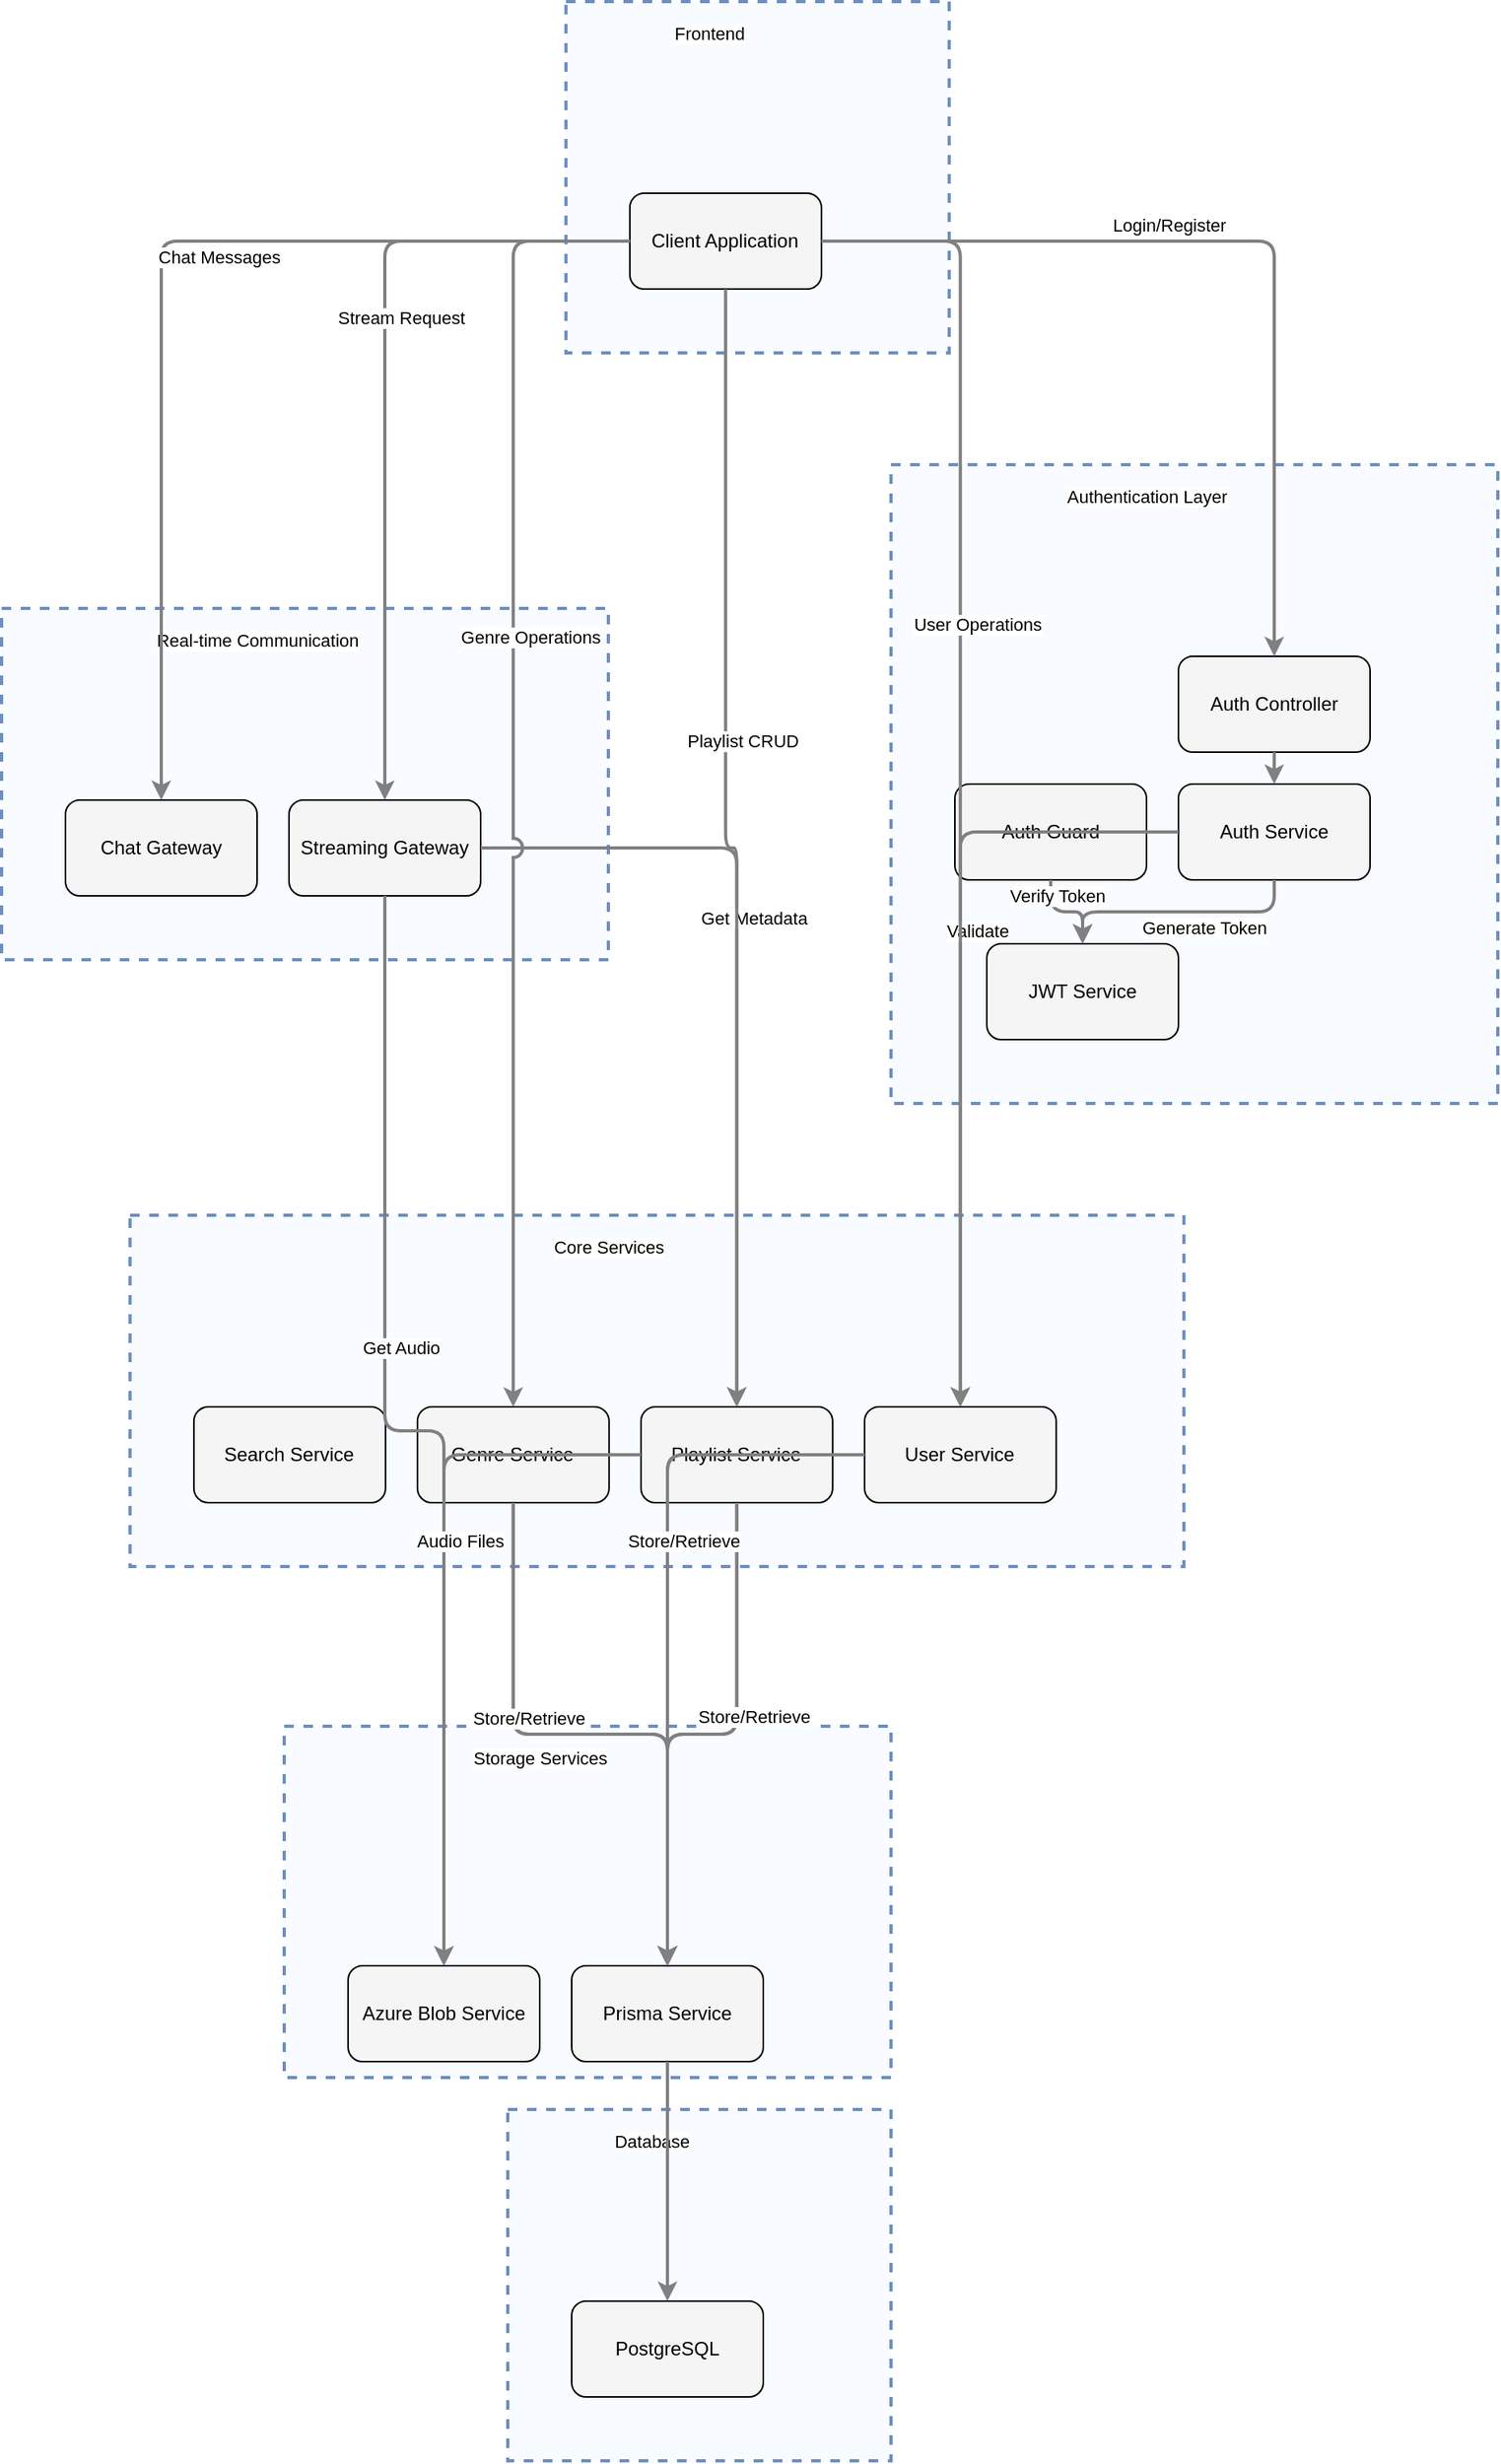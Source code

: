 <?xml version="1.0" encoding="UTF-8"?>
      <mxfile version="14.6.5" type="device">
        <diagram id="codeviz-diagram" name="System Diagram">
          <mxGraphModel dx="1000" dy="1000" grid="1" gridSize="10" guides="1" tooltips="1" connect="1" arrows="1" fold="1" page="1" pageScale="1" pageWidth="1169" pageHeight="827" math="0" shadow="0">
            <root>
              <mxCell id="0"/>
              <mxCell id="1" parent="0"/>
              <mxCell id="Database" value="" style="html=1;whiteSpace=wrap;container=1;fillColor=#dae8fc;strokeColor=#6c8ebf;dashed=1;fillOpacity=20;strokeWidth=2;containerType=none;recursiveResize=0;movable=1;resizable=1;autosize=0;dropTarget=0" vertex="1" parent="1">
                <mxGeometry x="373" y="1342" width="240" height="220" as="geometry"/>
              </mxCell>
              <mxCell id="Database_label" value="Database" style="edgeLabel;html=1;align=center;verticalAlign=middle;resizable=0;labelBackgroundColor=white;spacing=5" vertex="1" parent="1">
                <mxGeometry x="381" y="1350" width="164" height="24" as="geometry"/>
              </mxCell>
<mxCell id="subGraph4" value="" style="html=1;whiteSpace=wrap;container=1;fillColor=#dae8fc;strokeColor=#6c8ebf;dashed=1;fillOpacity=20;strokeWidth=2;containerType=none;recursiveResize=0;movable=1;resizable=1;autosize=0;dropTarget=0" vertex="1" parent="1">
                <mxGeometry x="233" y="1102" width="380" height="220" as="geometry"/>
              </mxCell>
              <mxCell id="subGraph4_label" value="Storage Services" style="edgeLabel;html=1;align=center;verticalAlign=middle;resizable=0;labelBackgroundColor=white;spacing=5" vertex="1" parent="1">
                <mxGeometry x="241" y="1110" width="304" height="24" as="geometry"/>
              </mxCell>
<mxCell id="subGraph3" value="" style="html=1;whiteSpace=wrap;container=1;fillColor=#dae8fc;strokeColor=#6c8ebf;dashed=1;fillOpacity=20;strokeWidth=2;containerType=none;recursiveResize=0;movable=1;resizable=1;autosize=0;dropTarget=0" vertex="1" parent="1">
                <mxGeometry x="56" y="402" width="380" height="220" as="geometry"/>
              </mxCell>
              <mxCell id="subGraph3_label" value="Real-time Communication" style="edgeLabel;html=1;align=center;verticalAlign=middle;resizable=0;labelBackgroundColor=white;spacing=5" vertex="1" parent="1">
                <mxGeometry x="64" y="410" width="304" height="24" as="geometry"/>
              </mxCell>
<mxCell id="subGraph2" value="" style="html=1;whiteSpace=wrap;container=1;fillColor=#dae8fc;strokeColor=#6c8ebf;dashed=1;fillOpacity=20;strokeWidth=2;containerType=none;recursiveResize=0;movable=1;resizable=1;autosize=0;dropTarget=0" vertex="1" parent="1">
                <mxGeometry x="136.429" y="782" width="660" height="220" as="geometry"/>
              </mxCell>
              <mxCell id="subGraph2_label" value="Core Services" style="edgeLabel;html=1;align=center;verticalAlign=middle;resizable=0;labelBackgroundColor=white;spacing=5" vertex="1" parent="1">
                <mxGeometry x="144.429" y="790" width="584" height="24" as="geometry"/>
              </mxCell>
<mxCell id="subGraph1" value="" style="html=1;whiteSpace=wrap;container=1;fillColor=#dae8fc;strokeColor=#6c8ebf;dashed=1;fillOpacity=20;strokeWidth=2;containerType=none;recursiveResize=0;movable=1;resizable=1;autosize=0;dropTarget=0" vertex="1" parent="1">
                <mxGeometry x="613" y="312" width="380" height="400" as="geometry"/>
              </mxCell>
              <mxCell id="subGraph1_label" value="Authentication Layer" style="edgeLabel;html=1;align=center;verticalAlign=middle;resizable=0;labelBackgroundColor=white;spacing=5" vertex="1" parent="1">
                <mxGeometry x="621" y="320" width="304" height="24" as="geometry"/>
              </mxCell>
<mxCell id="Frontend" value="" style="html=1;whiteSpace=wrap;container=1;fillColor=#dae8fc;strokeColor=#6c8ebf;dashed=1;fillOpacity=20;strokeWidth=2;containerType=none;recursiveResize=0;movable=1;resizable=1;autosize=0;dropTarget=0" vertex="1" parent="1">
                <mxGeometry x="409.429" y="22" width="240" height="220" as="geometry"/>
              </mxCell>
              <mxCell id="Frontend_label" value="Frontend" style="edgeLabel;html=1;align=center;verticalAlign=middle;resizable=0;labelBackgroundColor=white;spacing=5" vertex="1" parent="1">
                <mxGeometry x="417.429" y="30" width="164" height="24" as="geometry"/>
              </mxCell>
              <mxCell id="Client" value="Client Application" style="rounded=1;whiteSpace=wrap;html=1;fillColor=#f5f5f5" vertex="1" parent="Frontend">
                    <mxGeometry x="40" y="120" width="120" height="60" as="geometry"/>
                  </mxCell>
<mxCell id="AuthController" value="Auth Controller" style="rounded=1;whiteSpace=wrap;html=1;fillColor=#f5f5f5" vertex="1" parent="subGraph1">
                    <mxGeometry x="180" y="120" width="120" height="60" as="geometry"/>
                  </mxCell>
<mxCell id="AuthService" value="Auth Service" style="rounded=1;whiteSpace=wrap;html=1;fillColor=#f5f5f5" vertex="1" parent="subGraph1">
                    <mxGeometry x="180" y="200" width="120" height="60" as="geometry"/>
                  </mxCell>
<mxCell id="AuthGuard" value="Auth Guard" style="rounded=1;whiteSpace=wrap;html=1;fillColor=#f5f5f5" vertex="1" parent="subGraph1">
                    <mxGeometry x="40" y="200" width="120" height="60" as="geometry"/>
                  </mxCell>
<mxCell id="JWT" value="JWT Service" style="rounded=1;whiteSpace=wrap;html=1;fillColor=#f5f5f5" vertex="1" parent="subGraph1">
                    <mxGeometry x="60" y="300" width="120" height="60" as="geometry"/>
                  </mxCell>
<mxCell id="UserService" value="User Service" style="rounded=1;whiteSpace=wrap;html=1;fillColor=#f5f5f5" vertex="1" parent="subGraph2">
                    <mxGeometry x="460" y="120" width="120" height="60" as="geometry"/>
                  </mxCell>
<mxCell id="PlaylistService" value="Playlist Service" style="rounded=1;whiteSpace=wrap;html=1;fillColor=#f5f5f5" vertex="1" parent="subGraph2">
                    <mxGeometry x="320" y="120" width="120" height="60" as="geometry"/>
                  </mxCell>
<mxCell id="GenreService" value="Genre Service" style="rounded=1;whiteSpace=wrap;html=1;fillColor=#f5f5f5" vertex="1" parent="subGraph2">
                    <mxGeometry x="180" y="120" width="120" height="60" as="geometry"/>
                  </mxCell>
<mxCell id="SearchService" value="Search Service" style="rounded=1;whiteSpace=wrap;html=1;fillColor=#f5f5f5" vertex="1" parent="subGraph2">
                    <mxGeometry x="40" y="120" width="120" height="60" as="geometry"/>
                  </mxCell>
<mxCell id="StreamingGateway" value="Streaming Gateway" style="rounded=1;whiteSpace=wrap;html=1;fillColor=#f5f5f5" vertex="1" parent="subGraph3">
                    <mxGeometry x="180" y="120" width="120" height="60" as="geometry"/>
                  </mxCell>
<mxCell id="ChatGateway" value="Chat Gateway" style="rounded=1;whiteSpace=wrap;html=1;fillColor=#f5f5f5" vertex="1" parent="subGraph3">
                    <mxGeometry x="40" y="120" width="120" height="60" as="geometry"/>
                  </mxCell>
<mxCell id="AzureBlob" value="Azure Blob Service" style="rounded=1;whiteSpace=wrap;html=1;fillColor=#f5f5f5" vertex="1" parent="subGraph4">
                    <mxGeometry x="40" y="150" width="120" height="60" as="geometry"/>
                  </mxCell>
<mxCell id="PrismaService" value="Prisma Service" style="rounded=1;whiteSpace=wrap;html=1;fillColor=#f5f5f5" vertex="1" parent="subGraph4">
                    <mxGeometry x="180" y="150" width="120" height="60" as="geometry"/>
                  </mxCell>
<mxCell id="PostgreSQL" value="PostgreSQL" style="rounded=1;whiteSpace=wrap;html=1;fillColor=#f5f5f5" vertex="1" parent="Database">
                    <mxGeometry x="40" y="120" width="120" height="60" as="geometry"/>
                  </mxCell>
              <mxCell id="edge-L_Client_AuthController_0" style="edgeStyle=orthogonalEdgeStyle;rounded=1;orthogonalLoop=1;jettySize=auto;html=1;strokeColor=#808080;strokeWidth=2;jumpStyle=arc;jumpSize=10;spacing=15;labelBackgroundColor=white;labelBorderColor=none" edge="1" parent="1" source="Client" target="AuthController">
                  <mxGeometry relative="1" as="geometry"/>
                </mxCell>
                <mxCell id="edge-L_Client_AuthController_0_label" value="Login/Register" style="edgeLabel;html=1;align=center;verticalAlign=middle;resizable=0;points=[];" vertex="1" connectable="0" parent="edge-L_Client_AuthController_0">
                  <mxGeometry x="-0.2" y="10" relative="1" as="geometry">
                    <mxPoint as="offset"/>
                  </mxGeometry>
                </mxCell>
<mxCell id="edge-L_AuthController_AuthService_1" style="edgeStyle=orthogonalEdgeStyle;rounded=1;orthogonalLoop=1;jettySize=auto;html=1;strokeColor=#808080;strokeWidth=2;jumpStyle=arc;jumpSize=10;spacing=15;labelBackgroundColor=white;labelBorderColor=none" edge="1" parent="1" source="AuthController" target="AuthService">
                  <mxGeometry relative="1" as="geometry"/>
                </mxCell>
<mxCell id="edge-L_AuthService_UserService_2" style="edgeStyle=orthogonalEdgeStyle;rounded=1;orthogonalLoop=1;jettySize=auto;html=1;strokeColor=#808080;strokeWidth=2;jumpStyle=arc;jumpSize=10;spacing=15;labelBackgroundColor=white;labelBorderColor=none" edge="1" parent="1" source="AuthService" target="UserService">
                  <mxGeometry relative="1" as="geometry"/>
                </mxCell>
                <mxCell id="edge-L_AuthService_UserService_2_label" value="Validate" style="edgeLabel;html=1;align=center;verticalAlign=middle;resizable=0;points=[];" vertex="1" connectable="0" parent="edge-L_AuthService_UserService_2">
                  <mxGeometry x="-0.2" y="10" relative="1" as="geometry">
                    <mxPoint as="offset"/>
                  </mxGeometry>
                </mxCell>
<mxCell id="edge-L_AuthService_JWT_3" style="edgeStyle=orthogonalEdgeStyle;rounded=1;orthogonalLoop=1;jettySize=auto;html=1;strokeColor=#808080;strokeWidth=2;jumpStyle=arc;jumpSize=10;spacing=15;labelBackgroundColor=white;labelBorderColor=none" edge="1" parent="1" source="AuthService" target="JWT">
                  <mxGeometry relative="1" as="geometry"/>
                </mxCell>
                <mxCell id="edge-L_AuthService_JWT_3_label" value="Generate Token" style="edgeLabel;html=1;align=center;verticalAlign=middle;resizable=0;points=[];" vertex="1" connectable="0" parent="edge-L_AuthService_JWT_3">
                  <mxGeometry x="-0.2" y="10" relative="1" as="geometry">
                    <mxPoint as="offset"/>
                  </mxGeometry>
                </mxCell>
<mxCell id="edge-L_AuthGuard_JWT_4" style="edgeStyle=orthogonalEdgeStyle;rounded=1;orthogonalLoop=1;jettySize=auto;html=1;strokeColor=#808080;strokeWidth=2;jumpStyle=arc;jumpSize=10;spacing=15;labelBackgroundColor=white;labelBorderColor=none" edge="1" parent="1" source="AuthGuard" target="JWT">
                  <mxGeometry relative="1" as="geometry"/>
                </mxCell>
                <mxCell id="edge-L_AuthGuard_JWT_4_label" value="Verify Token" style="edgeLabel;html=1;align=center;verticalAlign=middle;resizable=0;points=[];" vertex="1" connectable="0" parent="edge-L_AuthGuard_JWT_4">
                  <mxGeometry x="-0.2" y="10" relative="1" as="geometry">
                    <mxPoint as="offset"/>
                  </mxGeometry>
                </mxCell>
<mxCell id="edge-L_UserService_PrismaService_5" style="edgeStyle=orthogonalEdgeStyle;rounded=1;orthogonalLoop=1;jettySize=auto;html=1;strokeColor=#808080;strokeWidth=2;jumpStyle=arc;jumpSize=10;spacing=15;labelBackgroundColor=white;labelBorderColor=none" edge="1" parent="1" source="UserService" target="PrismaService">
                  <mxGeometry relative="1" as="geometry"/>
                </mxCell>
<mxCell id="edge-L_PlaylistService_PrismaService_6" style="edgeStyle=orthogonalEdgeStyle;rounded=1;orthogonalLoop=1;jettySize=auto;html=1;strokeColor=#808080;strokeWidth=2;jumpStyle=arc;jumpSize=10;spacing=15;labelBackgroundColor=white;labelBorderColor=none" edge="1" parent="1" source="PlaylistService" target="PrismaService">
                  <mxGeometry relative="1" as="geometry"/>
                </mxCell>
<mxCell id="edge-L_GenreService_PrismaService_7" style="edgeStyle=orthogonalEdgeStyle;rounded=1;orthogonalLoop=1;jettySize=auto;html=1;strokeColor=#808080;strokeWidth=2;jumpStyle=arc;jumpSize=10;spacing=15;labelBackgroundColor=white;labelBorderColor=none" edge="1" parent="1" source="GenreService" target="PrismaService">
                  <mxGeometry relative="1" as="geometry"/>
                </mxCell>
<mxCell id="edge-L_PrismaService_PostgreSQL_8" style="edgeStyle=orthogonalEdgeStyle;rounded=1;orthogonalLoop=1;jettySize=auto;html=1;strokeColor=#808080;strokeWidth=2;jumpStyle=arc;jumpSize=10;spacing=15;labelBackgroundColor=white;labelBorderColor=none" edge="1" parent="1" source="PrismaService" target="PostgreSQL">
                  <mxGeometry relative="1" as="geometry"/>
                </mxCell>
<mxCell id="edge-L_Client_StreamingGateway_9" style="edgeStyle=orthogonalEdgeStyle;rounded=1;orthogonalLoop=1;jettySize=auto;html=1;strokeColor=#808080;strokeWidth=2;jumpStyle=arc;jumpSize=10;spacing=15;labelBackgroundColor=white;labelBorderColor=none" edge="1" parent="1" source="Client" target="StreamingGateway">
                  <mxGeometry relative="1" as="geometry"/>
                </mxCell>
                <mxCell id="edge-L_Client_StreamingGateway_9_label" value="Stream Request" style="edgeLabel;html=1;align=center;verticalAlign=middle;resizable=0;points=[];" vertex="1" connectable="0" parent="edge-L_Client_StreamingGateway_9">
                  <mxGeometry x="-0.2" y="10" relative="1" as="geometry">
                    <mxPoint as="offset"/>
                  </mxGeometry>
                </mxCell>
<mxCell id="edge-L_StreamingGateway_AzureBlob_10" style="edgeStyle=orthogonalEdgeStyle;rounded=1;orthogonalLoop=1;jettySize=auto;html=1;strokeColor=#808080;strokeWidth=2;jumpStyle=arc;jumpSize=10;spacing=15;labelBackgroundColor=white;labelBorderColor=none" edge="1" parent="1" source="StreamingGateway" target="AzureBlob">
                  <mxGeometry relative="1" as="geometry"/>
                </mxCell>
                <mxCell id="edge-L_StreamingGateway_AzureBlob_10_label" value="Get Audio" style="edgeLabel;html=1;align=center;verticalAlign=middle;resizable=0;points=[];" vertex="1" connectable="0" parent="edge-L_StreamingGateway_AzureBlob_10">
                  <mxGeometry x="-0.2" y="10" relative="1" as="geometry">
                    <mxPoint as="offset"/>
                  </mxGeometry>
                </mxCell>
<mxCell id="edge-L_StreamingGateway_PlaylistService_11" style="edgeStyle=orthogonalEdgeStyle;rounded=1;orthogonalLoop=1;jettySize=auto;html=1;strokeColor=#808080;strokeWidth=2;jumpStyle=arc;jumpSize=10;spacing=15;labelBackgroundColor=white;labelBorderColor=none" edge="1" parent="1" source="StreamingGateway" target="PlaylistService">
                  <mxGeometry relative="1" as="geometry"/>
                </mxCell>
                <mxCell id="edge-L_StreamingGateway_PlaylistService_11_label" value="Get Metadata" style="edgeLabel;html=1;align=center;verticalAlign=middle;resizable=0;points=[];" vertex="1" connectable="0" parent="edge-L_StreamingGateway_PlaylistService_11">
                  <mxGeometry x="-0.2" y="10" relative="1" as="geometry">
                    <mxPoint as="offset"/>
                  </mxGeometry>
                </mxCell>
<mxCell id="edge-L_Client_ChatGateway_12" style="edgeStyle=orthogonalEdgeStyle;rounded=1;orthogonalLoop=1;jettySize=auto;html=1;strokeColor=#808080;strokeWidth=2;jumpStyle=arc;jumpSize=10;spacing=15;labelBackgroundColor=white;labelBorderColor=none" edge="1" parent="1" source="Client" target="ChatGateway">
                  <mxGeometry relative="1" as="geometry"/>
                </mxCell>
                <mxCell id="edge-L_Client_ChatGateway_12_label" value="Chat Messages" style="edgeLabel;html=1;align=center;verticalAlign=middle;resizable=0;points=[];" vertex="1" connectable="0" parent="edge-L_Client_ChatGateway_12">
                  <mxGeometry x="-0.2" y="10" relative="1" as="geometry">
                    <mxPoint as="offset"/>
                  </mxGeometry>
                </mxCell>
<mxCell id="edge-L_Client_PlaylistService_13" style="edgeStyle=orthogonalEdgeStyle;rounded=1;orthogonalLoop=1;jettySize=auto;html=1;strokeColor=#808080;strokeWidth=2;jumpStyle=arc;jumpSize=10;spacing=15;labelBackgroundColor=white;labelBorderColor=none" edge="1" parent="1" source="Client" target="PlaylistService">
                  <mxGeometry relative="1" as="geometry"/>
                </mxCell>
                <mxCell id="edge-L_Client_PlaylistService_13_label" value="Playlist CRUD" style="edgeLabel;html=1;align=center;verticalAlign=middle;resizable=0;points=[];" vertex="1" connectable="0" parent="edge-L_Client_PlaylistService_13">
                  <mxGeometry x="-0.2" y="10" relative="1" as="geometry">
                    <mxPoint as="offset"/>
                  </mxGeometry>
                </mxCell>
<mxCell id="edge-L_PlaylistService_PrismaService_14" style="edgeStyle=orthogonalEdgeStyle;rounded=1;orthogonalLoop=1;jettySize=auto;html=1;strokeColor=#808080;strokeWidth=2;jumpStyle=arc;jumpSize=10;spacing=15;labelBackgroundColor=white;labelBorderColor=none" edge="1" parent="1" source="PlaylistService" target="PrismaService">
                  <mxGeometry relative="1" as="geometry"/>
                </mxCell>
                <mxCell id="edge-L_PlaylistService_PrismaService_14_label" value="Store/Retrieve" style="edgeLabel;html=1;align=center;verticalAlign=middle;resizable=0;points=[];" vertex="1" connectable="0" parent="edge-L_PlaylistService_PrismaService_14">
                  <mxGeometry x="-0.2" y="10" relative="1" as="geometry">
                    <mxPoint as="offset"/>
                  </mxGeometry>
                </mxCell>
<mxCell id="edge-L_PlaylistService_AzureBlob_15" style="edgeStyle=orthogonalEdgeStyle;rounded=1;orthogonalLoop=1;jettySize=auto;html=1;strokeColor=#808080;strokeWidth=2;jumpStyle=arc;jumpSize=10;spacing=15;labelBackgroundColor=white;labelBorderColor=none" edge="1" parent="1" source="PlaylistService" target="AzureBlob">
                  <mxGeometry relative="1" as="geometry"/>
                </mxCell>
                <mxCell id="edge-L_PlaylistService_AzureBlob_15_label" value="Audio Files" style="edgeLabel;html=1;align=center;verticalAlign=middle;resizable=0;points=[];" vertex="1" connectable="0" parent="edge-L_PlaylistService_AzureBlob_15">
                  <mxGeometry x="-0.2" y="10" relative="1" as="geometry">
                    <mxPoint as="offset"/>
                  </mxGeometry>
                </mxCell>
<mxCell id="edge-L_Client_UserService_16" style="edgeStyle=orthogonalEdgeStyle;rounded=1;orthogonalLoop=1;jettySize=auto;html=1;strokeColor=#808080;strokeWidth=2;jumpStyle=arc;jumpSize=10;spacing=15;labelBackgroundColor=white;labelBorderColor=none" edge="1" parent="1" source="Client" target="UserService">
                  <mxGeometry relative="1" as="geometry"/>
                </mxCell>
                <mxCell id="edge-L_Client_UserService_16_label" value="User Operations" style="edgeLabel;html=1;align=center;verticalAlign=middle;resizable=0;points=[];" vertex="1" connectable="0" parent="edge-L_Client_UserService_16">
                  <mxGeometry x="-0.2" y="10" relative="1" as="geometry">
                    <mxPoint as="offset"/>
                  </mxGeometry>
                </mxCell>
<mxCell id="edge-L_UserService_PrismaService_17" style="edgeStyle=orthogonalEdgeStyle;rounded=1;orthogonalLoop=1;jettySize=auto;html=1;strokeColor=#808080;strokeWidth=2;jumpStyle=arc;jumpSize=10;spacing=15;labelBackgroundColor=white;labelBorderColor=none" edge="1" parent="1" source="UserService" target="PrismaService">
                  <mxGeometry relative="1" as="geometry"/>
                </mxCell>
                <mxCell id="edge-L_UserService_PrismaService_17_label" value="Store/Retrieve" style="edgeLabel;html=1;align=center;verticalAlign=middle;resizable=0;points=[];" vertex="1" connectable="0" parent="edge-L_UserService_PrismaService_17">
                  <mxGeometry x="-0.2" y="10" relative="1" as="geometry">
                    <mxPoint as="offset"/>
                  </mxGeometry>
                </mxCell>
<mxCell id="edge-L_Client_GenreService_18" style="edgeStyle=orthogonalEdgeStyle;rounded=1;orthogonalLoop=1;jettySize=auto;html=1;strokeColor=#808080;strokeWidth=2;jumpStyle=arc;jumpSize=10;spacing=15;labelBackgroundColor=white;labelBorderColor=none" edge="1" parent="1" source="Client" target="GenreService">
                  <mxGeometry relative="1" as="geometry"/>
                </mxCell>
                <mxCell id="edge-L_Client_GenreService_18_label" value="Genre Operations" style="edgeLabel;html=1;align=center;verticalAlign=middle;resizable=0;points=[];" vertex="1" connectable="0" parent="edge-L_Client_GenreService_18">
                  <mxGeometry x="-0.2" y="10" relative="1" as="geometry">
                    <mxPoint as="offset"/>
                  </mxGeometry>
                </mxCell>
<mxCell id="edge-L_GenreService_PrismaService_19" style="edgeStyle=orthogonalEdgeStyle;rounded=1;orthogonalLoop=1;jettySize=auto;html=1;strokeColor=#808080;strokeWidth=2;jumpStyle=arc;jumpSize=10;spacing=15;labelBackgroundColor=white;labelBorderColor=none" edge="1" parent="1" source="GenreService" target="PrismaService">
                  <mxGeometry relative="1" as="geometry"/>
                </mxCell>
                <mxCell id="edge-L_GenreService_PrismaService_19_label" value="Store/Retrieve" style="edgeLabel;html=1;align=center;verticalAlign=middle;resizable=0;points=[];" vertex="1" connectable="0" parent="edge-L_GenreService_PrismaService_19">
                  <mxGeometry x="-0.2" y="10" relative="1" as="geometry">
                    <mxPoint as="offset"/>
                  </mxGeometry>
                </mxCell>
            </root>
          </mxGraphModel>
        </diagram>
      </mxfile>